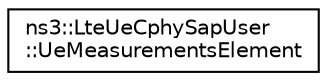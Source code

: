 digraph "Graphical Class Hierarchy"
{
 // LATEX_PDF_SIZE
  edge [fontname="Helvetica",fontsize="10",labelfontname="Helvetica",labelfontsize="10"];
  node [fontname="Helvetica",fontsize="10",shape=record];
  rankdir="LR";
  Node0 [label="ns3::LteUeCphySapUser\l::UeMeasurementsElement",height=0.2,width=0.4,color="black", fillcolor="white", style="filled",URL="$structns3_1_1_lte_ue_cphy_sap_user_1_1_ue_measurements_element.html",tooltip="Parameters of the ReportUeMeasurements primitive: RSRP [dBm] and RSRQ [dB] See section 5...."];
}
